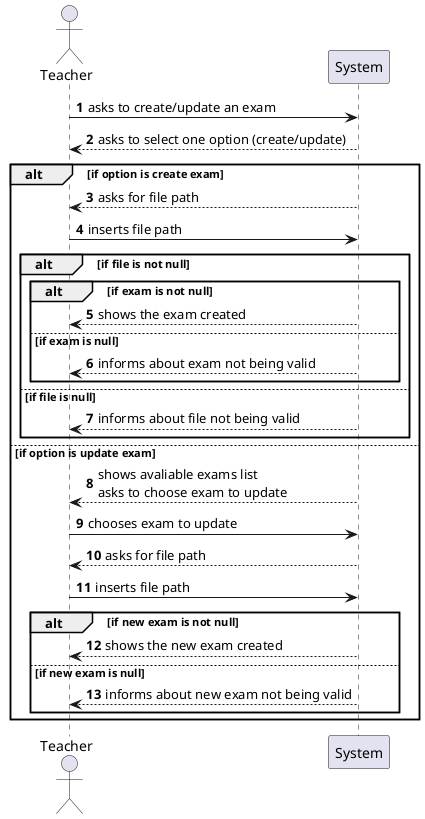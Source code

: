 @startuml
'https://plantuml.com/sequence-diagram

actor Teacher as Actor

autonumber

Actor -> System : asks to create/update an exam
Actor <-- System :  asks to select one option (create/update)
alt if option is create exam
    Actor <-- System : asks for file path
    Actor -> System : inserts file path
    alt if file is not null
        alt if exam is not null
            Actor <-- System : shows the exam created
        else if exam is null
            Actor <-- System : informs about exam not being valid
        end
    else if file is null
        Actor <-- System : informs about file not being valid
    end
else if option is update exam
    Actor <-- System :  shows avaliable exams list\nasks to choose exam to update
    Actor -> System : chooses exam to update
    Actor <-- System : asks for file path
    Actor -> System : inserts file path
    alt if new exam is not null
        Actor <-- System : shows the new exam created
    else if new exam is null
        Actor <-- System : informs about new exam not being valid
    end
end

@enduml